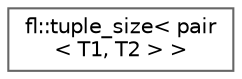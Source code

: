 digraph "Graphical Class Hierarchy"
{
 // INTERACTIVE_SVG=YES
 // LATEX_PDF_SIZE
  bgcolor="transparent";
  edge [fontname=Helvetica,fontsize=10,labelfontname=Helvetica,labelfontsize=10];
  node [fontname=Helvetica,fontsize=10,shape=box,height=0.2,width=0.4];
  rankdir="LR";
  Node0 [id="Node000000",label="fl::tuple_size\< pair\l\< T1, T2 \> \>",height=0.2,width=0.4,color="grey40", fillcolor="white", style="filled",URL="$d3/d82/structfl_1_1tuple__size_3_01pair_3_01_t1_00_01_t2_01_4_01_4.html",tooltip=" "];
}
